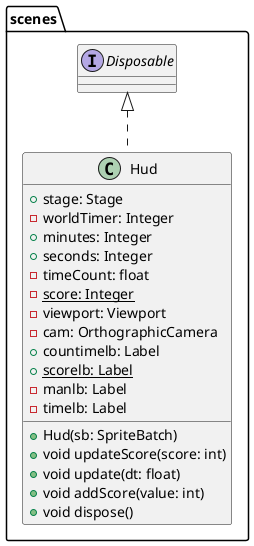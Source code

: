 @startuml
'https://plantuml.com/sequence-diagram

package scenes{
class Hud implements Disposable
class Hud{
+ stage: Stage
- worldTimer: Integer
+ minutes: Integer
+ seconds: Integer
- timeCount: float
- {static} score: Integer
- viewport: Viewport
- cam: OrthographicCamera
+ countimelb: Label
+ {static} scorelb: Label
- manlb: Label
- timelb: Label

+ Hud(sb: SpriteBatch)
+ void updateScore(score: int)
+ void update(dt: float)
+ void addScore(value: int)
+ void dispose()
}
}
@enduml